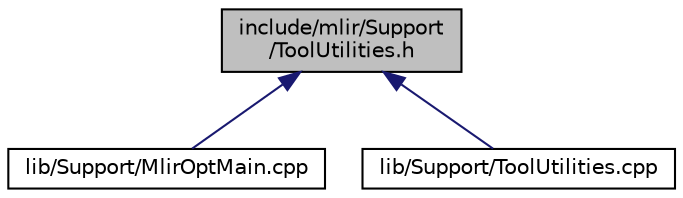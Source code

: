 digraph "include/mlir/Support/ToolUtilities.h"
{
  bgcolor="transparent";
  edge [fontname="Helvetica",fontsize="10",labelfontname="Helvetica",labelfontsize="10"];
  node [fontname="Helvetica",fontsize="10",shape=record];
  Node6 [label="include/mlir/Support\l/ToolUtilities.h",height=0.2,width=0.4,color="black", fillcolor="grey75", style="filled", fontcolor="black"];
  Node6 -> Node7 [dir="back",color="midnightblue",fontsize="10",style="solid",fontname="Helvetica"];
  Node7 [label="lib/Support/MlirOptMain.cpp",height=0.2,width=0.4,color="black",URL="$MlirOptMain_8cpp.html"];
  Node6 -> Node8 [dir="back",color="midnightblue",fontsize="10",style="solid",fontname="Helvetica"];
  Node8 [label="lib/Support/ToolUtilities.cpp",height=0.2,width=0.4,color="black",URL="$ToolUtilities_8cpp.html"];
}
